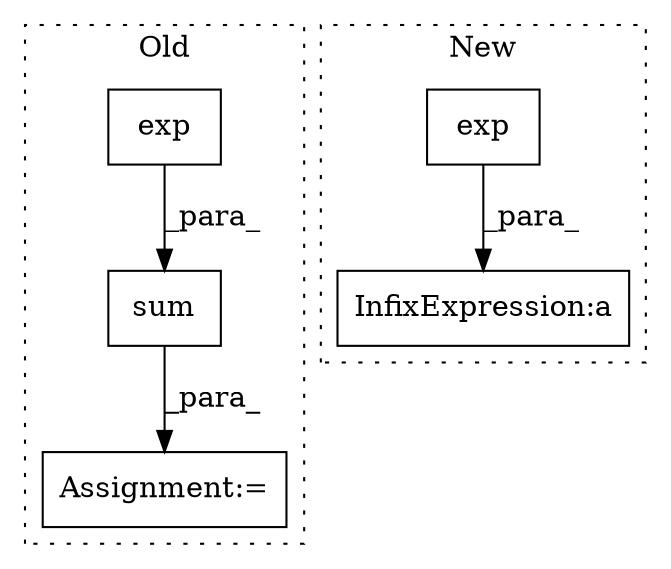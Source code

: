 digraph G {
subgraph cluster0 {
1 [label="sum" a="32" s="3353,3375" l="4,1" shape="box"];
3 [label="Assignment:=" a="7" s="3326" l="1" shape="box"];
5 [label="exp" a="32" s="3363,3372" l="4,1" shape="box"];
label = "Old";
style="dotted";
}
subgraph cluster1 {
2 [label="exp" a="32" s="3344,3379" l="4,1" shape="box"];
4 [label="InfixExpression:a" a="27" s="3398" l="3" shape="box"];
label = "New";
style="dotted";
}
1 -> 3 [label="_para_"];
2 -> 4 [label="_para_"];
5 -> 1 [label="_para_"];
}